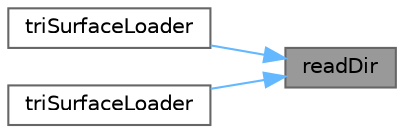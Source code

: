 digraph "readDir"
{
 // LATEX_PDF_SIZE
  bgcolor="transparent";
  edge [fontname=Helvetica,fontsize=10,labelfontname=Helvetica,labelfontsize=10];
  node [fontname=Helvetica,fontsize=10,shape=box,height=0.2,width=0.4];
  rankdir="RL";
  Node1 [id="Node000001",label="readDir",height=0.2,width=0.4,color="gray40", fillcolor="grey60", style="filled", fontcolor="black",tooltip=" "];
  Node1 -> Node2 [id="edge1_Node000001_Node000002",dir="back",color="steelblue1",style="solid",tooltip=" "];
  Node2 [id="Node000002",label="triSurfaceLoader",height=0.2,width=0.4,color="grey40", fillcolor="white", style="filled",URL="$classFoam_1_1triSurfaceLoader.html#a0d375ebacd08d3589d6a67fd84a0f6ba",tooltip=" "];
  Node1 -> Node3 [id="edge2_Node000001_Node000003",dir="back",color="steelblue1",style="solid",tooltip=" "];
  Node3 [id="Node000003",label="triSurfaceLoader",height=0.2,width=0.4,color="grey40", fillcolor="white", style="filled",URL="$classFoam_1_1triSurfaceLoader.html#a4bc539e1fe0dca6f40bfd2318bca2fd3",tooltip=" "];
}
